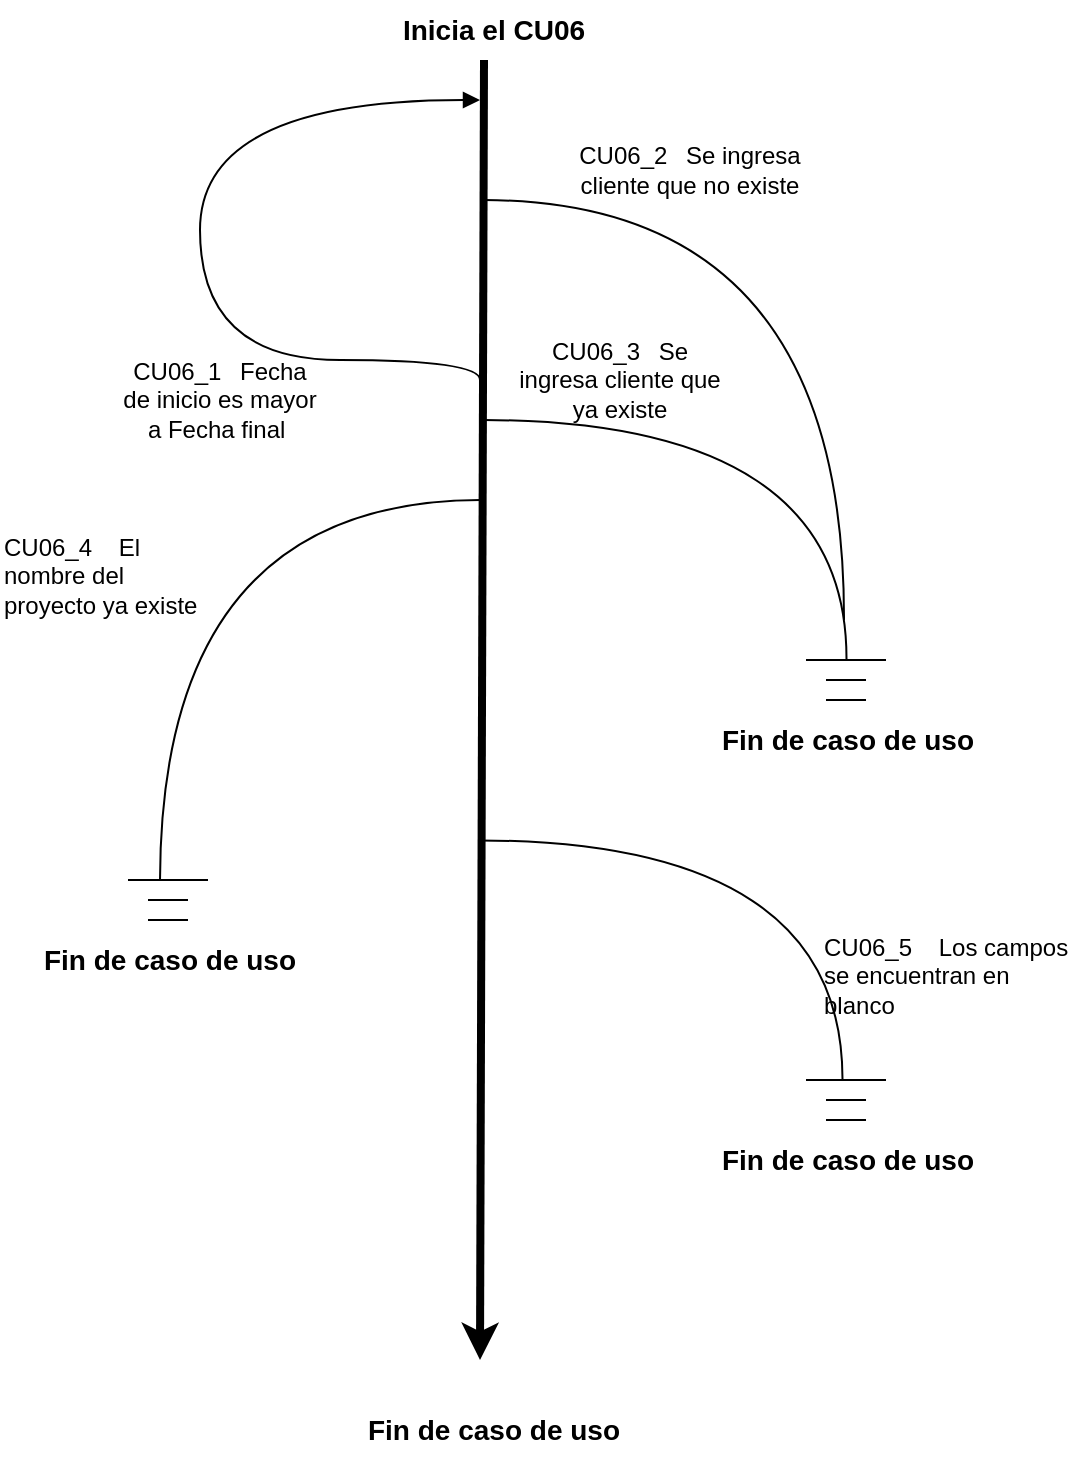 <mxfile version="24.4.4" type="google">
  <diagram name="Página-1" id="kuxr40KwJ2OkeYepErVL">
    <mxGraphModel grid="1" page="1" gridSize="10" guides="1" tooltips="1" connect="1" arrows="1" fold="1" pageScale="1" pageWidth="850" pageHeight="1400" math="0" shadow="0">
      <root>
        <mxCell id="0" />
        <mxCell id="1" parent="0" />
        <mxCell id="V9JkDK1YXYN4RzTSsW7F-11" value="" style="endArrow=classic;html=1;rounded=0;strokeWidth=4;" edge="1" parent="1">
          <mxGeometry width="50" height="50" relative="1" as="geometry">
            <mxPoint x="412" y="70" as="sourcePoint" />
            <mxPoint x="410" y="720" as="targetPoint" />
          </mxGeometry>
        </mxCell>
        <mxCell id="V9JkDK1YXYN4RzTSsW7F-12" value="&lt;b&gt;&lt;font style=&quot;font-size: 14px;&quot;&gt;Inicia el CU06&lt;/font&gt;&lt;/b&gt;" style="text;html=1;align=center;verticalAlign=middle;whiteSpace=wrap;rounded=0;" vertex="1" parent="1">
          <mxGeometry x="352" y="40" width="130" height="30" as="geometry" />
        </mxCell>
        <mxCell id="V9JkDK1YXYN4RzTSsW7F-13" value="" style="endArrow=none;html=1;rounded=0;" edge="1" parent="1">
          <mxGeometry width="50" height="50" relative="1" as="geometry">
            <mxPoint x="573" y="370" as="sourcePoint" />
            <mxPoint x="613" y="370" as="targetPoint" />
          </mxGeometry>
        </mxCell>
        <mxCell id="V9JkDK1YXYN4RzTSsW7F-14" value="" style="endArrow=none;html=1;rounded=0;" edge="1" parent="1">
          <mxGeometry width="50" height="50" relative="1" as="geometry">
            <mxPoint x="583" y="390" as="sourcePoint" />
            <mxPoint x="603" y="390" as="targetPoint" />
          </mxGeometry>
        </mxCell>
        <mxCell id="V9JkDK1YXYN4RzTSsW7F-15" value="" style="endArrow=none;html=1;rounded=0;" edge="1" parent="1">
          <mxGeometry width="50" height="50" relative="1" as="geometry">
            <mxPoint x="583" y="380" as="sourcePoint" />
            <mxPoint x="603" y="380" as="targetPoint" />
          </mxGeometry>
        </mxCell>
        <mxCell id="V9JkDK1YXYN4RzTSsW7F-16" value="&lt;b&gt;&lt;font style=&quot;font-size: 14px;&quot;&gt;Fin de caso de uso&lt;/font&gt;&lt;/b&gt;" style="text;html=1;align=center;verticalAlign=middle;whiteSpace=wrap;rounded=0;" vertex="1" parent="1">
          <mxGeometry x="529" y="395.2" width="130" height="30" as="geometry" />
        </mxCell>
        <mxCell id="V9JkDK1YXYN4RzTSsW7F-17" value="" style="endArrow=none;html=1;rounded=0;edgeStyle=orthogonalEdgeStyle;curved=1;endFill=0;" edge="1" parent="1">
          <mxGeometry width="50" height="50" relative="1" as="geometry">
            <mxPoint x="412" y="140" as="sourcePoint" />
            <mxPoint x="592" y="350" as="targetPoint" />
          </mxGeometry>
        </mxCell>
        <mxCell id="V9JkDK1YXYN4RzTSsW7F-18" value="&lt;b&gt;&lt;font style=&quot;font-size: 14px;&quot;&gt;Fin de caso de uso&lt;/font&gt;&lt;/b&gt;" style="text;html=1;align=center;verticalAlign=middle;whiteSpace=wrap;rounded=0;" vertex="1" parent="1">
          <mxGeometry x="352" y="740" width="130" height="30" as="geometry" />
        </mxCell>
        <mxCell id="V9JkDK1YXYN4RzTSsW7F-19" value="CU06_1&lt;span style=&quot;white-space:pre&quot;&gt;&#x9;&lt;/span&gt;Fecha de inicio es mayor a Fecha final&amp;nbsp;&lt;div&gt;&lt;/div&gt;" style="text;html=1;align=center;verticalAlign=middle;whiteSpace=wrap;rounded=0;" vertex="1" parent="1">
          <mxGeometry x="230" y="220" width="100" height="40" as="geometry" />
        </mxCell>
        <mxCell id="V9JkDK1YXYN4RzTSsW7F-25" value="CU06_2&lt;span style=&quot;white-space:pre&quot;&gt;&#x9;&lt;/span&gt;Se ingresa cliente que no existe&lt;div&gt;&lt;/div&gt;" style="text;html=1;align=center;verticalAlign=middle;whiteSpace=wrap;rounded=0;" vertex="1" parent="1">
          <mxGeometry x="450" y="110" width="130" height="30" as="geometry" />
        </mxCell>
        <mxCell id="V9JkDK1YXYN4RzTSsW7F-26" value="" style="endArrow=none;html=1;rounded=0;edgeStyle=orthogonalEdgeStyle;curved=1;endFill=0;" edge="1" parent="1">
          <mxGeometry width="50" height="50" relative="1" as="geometry">
            <mxPoint x="412" y="250" as="sourcePoint" />
            <mxPoint x="593.25" y="370" as="targetPoint" />
          </mxGeometry>
        </mxCell>
        <mxCell id="V9JkDK1YXYN4RzTSsW7F-27" value="&lt;div&gt;&lt;/div&gt;&lt;div&gt;CU06_3&lt;span style=&quot;white-space:pre&quot;&gt;&#x9;&lt;/span&gt;Se ingresa cliente que ya existe&lt;br&gt;&lt;/div&gt;" style="text;html=1;align=center;verticalAlign=middle;whiteSpace=wrap;rounded=0;" vertex="1" parent="1">
          <mxGeometry x="425" y="210" width="110" height="40" as="geometry" />
        </mxCell>
        <mxCell id="ePPbJb4B6fXtUg0NVfXD-3" value="" style="endArrow=block;html=1;rounded=0;edgeStyle=orthogonalEdgeStyle;curved=1;endFill=1;" edge="1" parent="1">
          <mxGeometry width="50" height="50" relative="1" as="geometry">
            <mxPoint x="410" y="230" as="sourcePoint" />
            <mxPoint x="410" y="90" as="targetPoint" />
            <Array as="points">
              <mxPoint x="410" y="220" />
              <mxPoint x="270" y="220" />
              <mxPoint x="270" y="90" />
            </Array>
          </mxGeometry>
        </mxCell>
        <mxCell id="ePPbJb4B6fXtUg0NVfXD-6" value="CU06_4    El nombre del proyecto ya existe" style="text;whiteSpace=wrap;" vertex="1" parent="1">
          <mxGeometry x="170" y="300" width="110" height="40" as="geometry" />
        </mxCell>
        <mxCell id="ePPbJb4B6fXtUg0NVfXD-8" value="" style="endArrow=none;html=1;rounded=0;edgeStyle=orthogonalEdgeStyle;curved=1;endFill=0;" edge="1" parent="1">
          <mxGeometry width="50" height="50" relative="1" as="geometry">
            <mxPoint x="410" y="290" as="sourcePoint" />
            <mxPoint x="250" y="480" as="targetPoint" />
          </mxGeometry>
        </mxCell>
        <mxCell id="ePPbJb4B6fXtUg0NVfXD-9" value="" style="endArrow=none;html=1;rounded=0;" edge="1" parent="1">
          <mxGeometry width="50" height="50" relative="1" as="geometry">
            <mxPoint x="234" y="480" as="sourcePoint" />
            <mxPoint x="274" y="480" as="targetPoint" />
          </mxGeometry>
        </mxCell>
        <mxCell id="ePPbJb4B6fXtUg0NVfXD-10" value="" style="endArrow=none;html=1;rounded=0;" edge="1" parent="1">
          <mxGeometry width="50" height="50" relative="1" as="geometry">
            <mxPoint x="244" y="500" as="sourcePoint" />
            <mxPoint x="264" y="500" as="targetPoint" />
          </mxGeometry>
        </mxCell>
        <mxCell id="ePPbJb4B6fXtUg0NVfXD-11" value="" style="endArrow=none;html=1;rounded=0;" edge="1" parent="1">
          <mxGeometry width="50" height="50" relative="1" as="geometry">
            <mxPoint x="244" y="490" as="sourcePoint" />
            <mxPoint x="264" y="490" as="targetPoint" />
          </mxGeometry>
        </mxCell>
        <mxCell id="ePPbJb4B6fXtUg0NVfXD-12" value="&lt;b&gt;&lt;font style=&quot;font-size: 14px;&quot;&gt;Fin de caso de uso&lt;/font&gt;&lt;/b&gt;" style="text;html=1;align=center;verticalAlign=middle;whiteSpace=wrap;rounded=0;" vertex="1" parent="1">
          <mxGeometry x="190" y="505.2" width="130" height="30" as="geometry" />
        </mxCell>
        <mxCell id="ePPbJb4B6fXtUg0NVfXD-14" value="CU06_5    Los campos se encuentran en blanco" style="text;whiteSpace=wrap;" vertex="1" parent="1">
          <mxGeometry x="580" y="500.2" width="130" height="40" as="geometry" />
        </mxCell>
        <mxCell id="ePPbJb4B6fXtUg0NVfXD-15" value="" style="endArrow=none;html=1;rounded=0;edgeStyle=orthogonalEdgeStyle;curved=1;endFill=0;" edge="1" parent="1">
          <mxGeometry width="50" height="50" relative="1" as="geometry">
            <mxPoint x="410" y="460.2" as="sourcePoint" />
            <mxPoint x="591.25" y="580.2" as="targetPoint" />
          </mxGeometry>
        </mxCell>
        <mxCell id="ePPbJb4B6fXtUg0NVfXD-16" value="" style="endArrow=none;html=1;rounded=0;" edge="1" parent="1">
          <mxGeometry width="50" height="50" relative="1" as="geometry">
            <mxPoint x="573" y="580" as="sourcePoint" />
            <mxPoint x="613" y="580" as="targetPoint" />
          </mxGeometry>
        </mxCell>
        <mxCell id="ePPbJb4B6fXtUg0NVfXD-17" value="" style="endArrow=none;html=1;rounded=0;" edge="1" parent="1">
          <mxGeometry width="50" height="50" relative="1" as="geometry">
            <mxPoint x="583" y="600" as="sourcePoint" />
            <mxPoint x="603" y="600" as="targetPoint" />
          </mxGeometry>
        </mxCell>
        <mxCell id="ePPbJb4B6fXtUg0NVfXD-18" value="" style="endArrow=none;html=1;rounded=0;" edge="1" parent="1">
          <mxGeometry width="50" height="50" relative="1" as="geometry">
            <mxPoint x="583" y="590" as="sourcePoint" />
            <mxPoint x="603" y="590" as="targetPoint" />
          </mxGeometry>
        </mxCell>
        <mxCell id="ePPbJb4B6fXtUg0NVfXD-19" value="&lt;b&gt;&lt;font style=&quot;font-size: 14px;&quot;&gt;Fin de caso de uso&lt;/font&gt;&lt;/b&gt;" style="text;html=1;align=center;verticalAlign=middle;whiteSpace=wrap;rounded=0;" vertex="1" parent="1">
          <mxGeometry x="529" y="605.2" width="130" height="30" as="geometry" />
        </mxCell>
      </root>
    </mxGraphModel>
  </diagram>
</mxfile>
